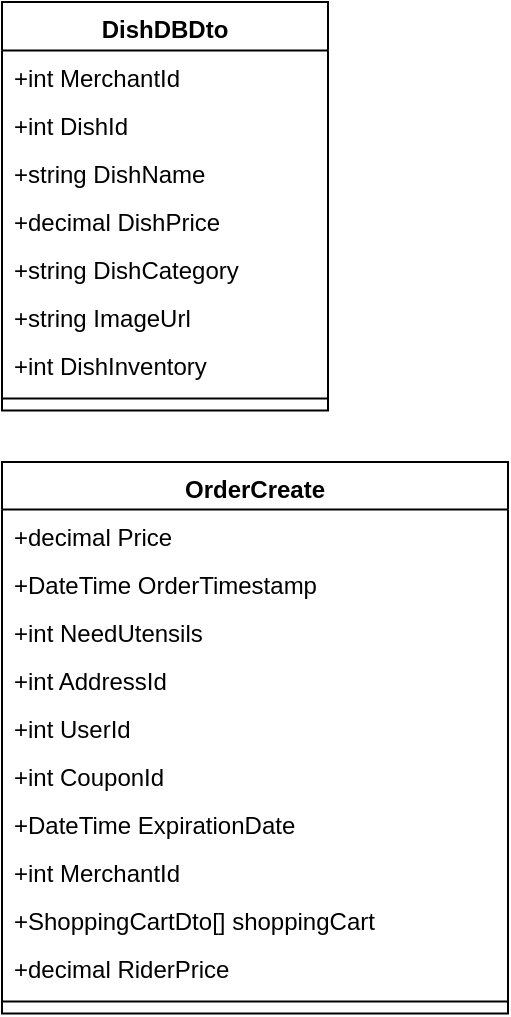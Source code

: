 <mxfile version="24.7.17">
  <diagram name="第 1 页" id="B5_QHqYkRSHJ1HQIanja">
    <mxGraphModel dx="1290" dy="621" grid="0" gridSize="10" guides="1" tooltips="1" connect="1" arrows="1" fold="1" page="1" pageScale="1" pageWidth="827" pageHeight="1169" math="0" shadow="0">
      <root>
        <mxCell id="0" />
        <mxCell id="1" parent="0" />
        <mxCell id="XKRHgbbfJ2mXY92TZFtf-1" value="DishDBDto" style="swimlane;fontStyle=1;align=center;verticalAlign=top;childLayout=stackLayout;horizontal=1;startSize=24.259;horizontalStack=0;resizeParent=1;resizeParentMax=0;resizeLast=0;collapsible=0;marginBottom=0;" parent="1" vertex="1">
          <mxGeometry x="130" y="80" width="163" height="204.259" as="geometry" />
        </mxCell>
        <mxCell id="XKRHgbbfJ2mXY92TZFtf-2" value="+int MerchantId" style="text;strokeColor=none;fillColor=none;align=left;verticalAlign=top;spacingLeft=4;spacingRight=4;overflow=hidden;rotatable=0;points=[[0,0.5],[1,0.5]];portConstraint=eastwest;" parent="XKRHgbbfJ2mXY92TZFtf-1" vertex="1">
          <mxGeometry y="24.259" width="163" height="24" as="geometry" />
        </mxCell>
        <mxCell id="XKRHgbbfJ2mXY92TZFtf-3" value="+int DishId" style="text;strokeColor=none;fillColor=none;align=left;verticalAlign=top;spacingLeft=4;spacingRight=4;overflow=hidden;rotatable=0;points=[[0,0.5],[1,0.5]];portConstraint=eastwest;" parent="XKRHgbbfJ2mXY92TZFtf-1" vertex="1">
          <mxGeometry y="48.259" width="163" height="24" as="geometry" />
        </mxCell>
        <mxCell id="XKRHgbbfJ2mXY92TZFtf-4" value="+string DishName" style="text;strokeColor=none;fillColor=none;align=left;verticalAlign=top;spacingLeft=4;spacingRight=4;overflow=hidden;rotatable=0;points=[[0,0.5],[1,0.5]];portConstraint=eastwest;" parent="XKRHgbbfJ2mXY92TZFtf-1" vertex="1">
          <mxGeometry y="72.259" width="163" height="24" as="geometry" />
        </mxCell>
        <mxCell id="XKRHgbbfJ2mXY92TZFtf-5" value="+decimal DishPrice" style="text;strokeColor=none;fillColor=none;align=left;verticalAlign=top;spacingLeft=4;spacingRight=4;overflow=hidden;rotatable=0;points=[[0,0.5],[1,0.5]];portConstraint=eastwest;" parent="XKRHgbbfJ2mXY92TZFtf-1" vertex="1">
          <mxGeometry y="96.259" width="163" height="24" as="geometry" />
        </mxCell>
        <mxCell id="XKRHgbbfJ2mXY92TZFtf-6" value="+string DishCategory" style="text;strokeColor=none;fillColor=none;align=left;verticalAlign=top;spacingLeft=4;spacingRight=4;overflow=hidden;rotatable=0;points=[[0,0.5],[1,0.5]];portConstraint=eastwest;" parent="XKRHgbbfJ2mXY92TZFtf-1" vertex="1">
          <mxGeometry y="120.259" width="163" height="24" as="geometry" />
        </mxCell>
        <mxCell id="XKRHgbbfJ2mXY92TZFtf-7" value="+string ImageUrl" style="text;strokeColor=none;fillColor=none;align=left;verticalAlign=top;spacingLeft=4;spacingRight=4;overflow=hidden;rotatable=0;points=[[0,0.5],[1,0.5]];portConstraint=eastwest;" parent="XKRHgbbfJ2mXY92TZFtf-1" vertex="1">
          <mxGeometry y="144.259" width="163" height="24" as="geometry" />
        </mxCell>
        <mxCell id="XKRHgbbfJ2mXY92TZFtf-8" value="+int DishInventory" style="text;strokeColor=none;fillColor=none;align=left;verticalAlign=top;spacingLeft=4;spacingRight=4;overflow=hidden;rotatable=0;points=[[0,0.5],[1,0.5]];portConstraint=eastwest;" parent="XKRHgbbfJ2mXY92TZFtf-1" vertex="1">
          <mxGeometry y="168.259" width="163" height="24" as="geometry" />
        </mxCell>
        <mxCell id="XKRHgbbfJ2mXY92TZFtf-9" style="line;strokeWidth=1;fillColor=none;align=left;verticalAlign=middle;spacingTop=-1;spacingLeft=3;spacingRight=3;rotatable=0;labelPosition=right;points=[];portConstraint=eastwest;strokeColor=inherit;" parent="XKRHgbbfJ2mXY92TZFtf-1" vertex="1">
          <mxGeometry y="192.259" width="163" height="12" as="geometry" />
        </mxCell>
        <mxCell id="XKRHgbbfJ2mXY92TZFtf-10" value="OrderCreate" style="swimlane;fontStyle=1;align=center;verticalAlign=top;childLayout=stackLayout;horizontal=1;startSize=23.774;horizontalStack=0;resizeParent=1;resizeParentMax=0;resizeLast=0;collapsible=0;marginBottom=0;" parent="1" vertex="1">
          <mxGeometry x="130" y="310" width="253" height="275.774" as="geometry" />
        </mxCell>
        <mxCell id="XKRHgbbfJ2mXY92TZFtf-11" value="+decimal Price" style="text;strokeColor=none;fillColor=none;align=left;verticalAlign=top;spacingLeft=4;spacingRight=4;overflow=hidden;rotatable=0;points=[[0,0.5],[1,0.5]];portConstraint=eastwest;" parent="XKRHgbbfJ2mXY92TZFtf-10" vertex="1">
          <mxGeometry y="23.774" width="253" height="24" as="geometry" />
        </mxCell>
        <mxCell id="XKRHgbbfJ2mXY92TZFtf-12" value="+DateTime OrderTimestamp" style="text;strokeColor=none;fillColor=none;align=left;verticalAlign=top;spacingLeft=4;spacingRight=4;overflow=hidden;rotatable=0;points=[[0,0.5],[1,0.5]];portConstraint=eastwest;" parent="XKRHgbbfJ2mXY92TZFtf-10" vertex="1">
          <mxGeometry y="47.774" width="253" height="24" as="geometry" />
        </mxCell>
        <mxCell id="XKRHgbbfJ2mXY92TZFtf-13" value="+int NeedUtensils" style="text;strokeColor=none;fillColor=none;align=left;verticalAlign=top;spacingLeft=4;spacingRight=4;overflow=hidden;rotatable=0;points=[[0,0.5],[1,0.5]];portConstraint=eastwest;" parent="XKRHgbbfJ2mXY92TZFtf-10" vertex="1">
          <mxGeometry y="71.774" width="253" height="24" as="geometry" />
        </mxCell>
        <mxCell id="XKRHgbbfJ2mXY92TZFtf-14" value="+int AddressId" style="text;strokeColor=none;fillColor=none;align=left;verticalAlign=top;spacingLeft=4;spacingRight=4;overflow=hidden;rotatable=0;points=[[0,0.5],[1,0.5]];portConstraint=eastwest;" parent="XKRHgbbfJ2mXY92TZFtf-10" vertex="1">
          <mxGeometry y="95.774" width="253" height="24" as="geometry" />
        </mxCell>
        <mxCell id="XKRHgbbfJ2mXY92TZFtf-15" value="+int UserId" style="text;strokeColor=none;fillColor=none;align=left;verticalAlign=top;spacingLeft=4;spacingRight=4;overflow=hidden;rotatable=0;points=[[0,0.5],[1,0.5]];portConstraint=eastwest;" parent="XKRHgbbfJ2mXY92TZFtf-10" vertex="1">
          <mxGeometry y="119.774" width="253" height="24" as="geometry" />
        </mxCell>
        <mxCell id="XKRHgbbfJ2mXY92TZFtf-16" value="+int CouponId" style="text;strokeColor=none;fillColor=none;align=left;verticalAlign=top;spacingLeft=4;spacingRight=4;overflow=hidden;rotatable=0;points=[[0,0.5],[1,0.5]];portConstraint=eastwest;" parent="XKRHgbbfJ2mXY92TZFtf-10" vertex="1">
          <mxGeometry y="143.774" width="253" height="24" as="geometry" />
        </mxCell>
        <mxCell id="XKRHgbbfJ2mXY92TZFtf-17" value="+DateTime ExpirationDate" style="text;strokeColor=none;fillColor=none;align=left;verticalAlign=top;spacingLeft=4;spacingRight=4;overflow=hidden;rotatable=0;points=[[0,0.5],[1,0.5]];portConstraint=eastwest;" parent="XKRHgbbfJ2mXY92TZFtf-10" vertex="1">
          <mxGeometry y="167.774" width="253" height="24" as="geometry" />
        </mxCell>
        <mxCell id="XKRHgbbfJ2mXY92TZFtf-18" value="+int MerchantId" style="text;strokeColor=none;fillColor=none;align=left;verticalAlign=top;spacingLeft=4;spacingRight=4;overflow=hidden;rotatable=0;points=[[0,0.5],[1,0.5]];portConstraint=eastwest;" parent="XKRHgbbfJ2mXY92TZFtf-10" vertex="1">
          <mxGeometry y="191.774" width="253" height="24" as="geometry" />
        </mxCell>
        <mxCell id="XKRHgbbfJ2mXY92TZFtf-19" value="+ShoppingCartDto[] shoppingCart" style="text;strokeColor=none;fillColor=none;align=left;verticalAlign=top;spacingLeft=4;spacingRight=4;overflow=hidden;rotatable=0;points=[[0,0.5],[1,0.5]];portConstraint=eastwest;" parent="XKRHgbbfJ2mXY92TZFtf-10" vertex="1">
          <mxGeometry y="215.774" width="253" height="24" as="geometry" />
        </mxCell>
        <mxCell id="XKRHgbbfJ2mXY92TZFtf-20" value="+decimal RiderPrice" style="text;strokeColor=none;fillColor=none;align=left;verticalAlign=top;spacingLeft=4;spacingRight=4;overflow=hidden;rotatable=0;points=[[0,0.5],[1,0.5]];portConstraint=eastwest;" parent="XKRHgbbfJ2mXY92TZFtf-10" vertex="1">
          <mxGeometry y="239.774" width="253" height="24" as="geometry" />
        </mxCell>
        <mxCell id="XKRHgbbfJ2mXY92TZFtf-21" style="line;strokeWidth=1;fillColor=none;align=left;verticalAlign=middle;spacingTop=-1;spacingLeft=3;spacingRight=3;rotatable=0;labelPosition=right;points=[];portConstraint=eastwest;strokeColor=inherit;" parent="XKRHgbbfJ2mXY92TZFtf-10" vertex="1">
          <mxGeometry y="263.774" width="253" height="12" as="geometry" />
        </mxCell>
      </root>
    </mxGraphModel>
  </diagram>
</mxfile>

